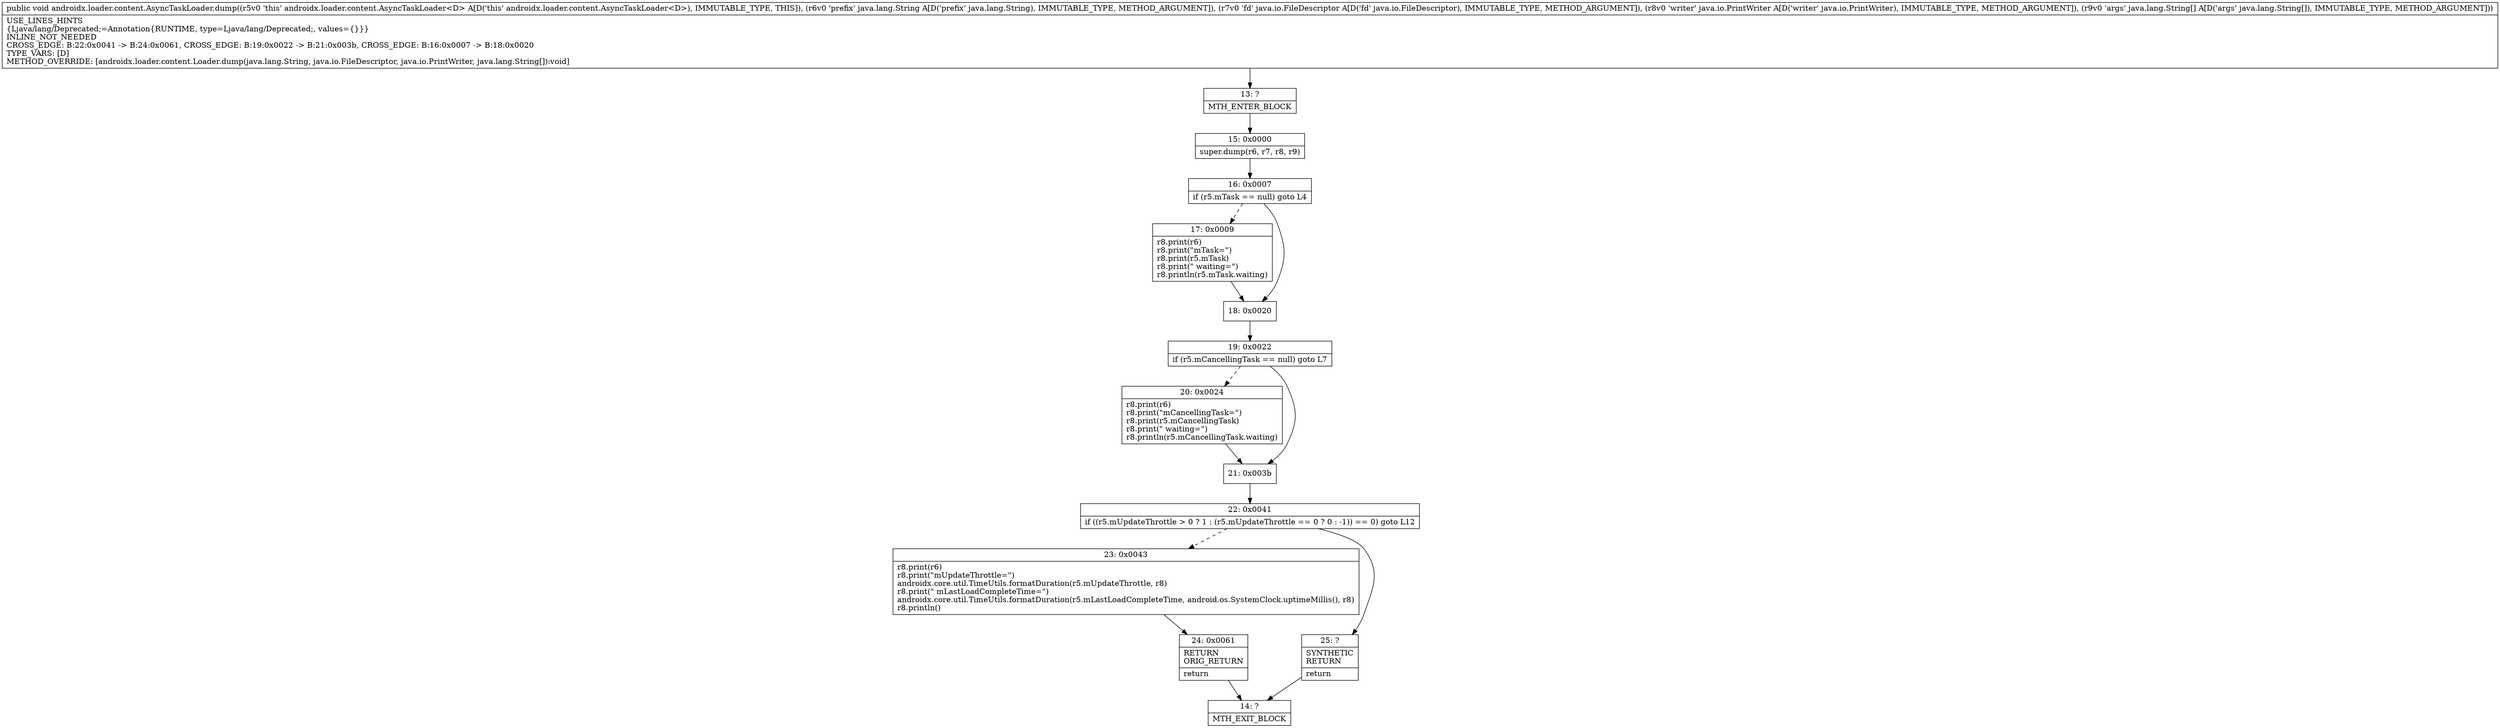digraph "CFG forandroidx.loader.content.AsyncTaskLoader.dump(Ljava\/lang\/String;Ljava\/io\/FileDescriptor;Ljava\/io\/PrintWriter;[Ljava\/lang\/String;)V" {
Node_13 [shape=record,label="{13\:\ ?|MTH_ENTER_BLOCK\l}"];
Node_15 [shape=record,label="{15\:\ 0x0000|super.dump(r6, r7, r8, r9)\l}"];
Node_16 [shape=record,label="{16\:\ 0x0007|if (r5.mTask == null) goto L4\l}"];
Node_17 [shape=record,label="{17\:\ 0x0009|r8.print(r6)\lr8.print(\"mTask=\")\lr8.print(r5.mTask)\lr8.print(\" waiting=\")\lr8.println(r5.mTask.waiting)\l}"];
Node_18 [shape=record,label="{18\:\ 0x0020}"];
Node_19 [shape=record,label="{19\:\ 0x0022|if (r5.mCancellingTask == null) goto L7\l}"];
Node_20 [shape=record,label="{20\:\ 0x0024|r8.print(r6)\lr8.print(\"mCancellingTask=\")\lr8.print(r5.mCancellingTask)\lr8.print(\" waiting=\")\lr8.println(r5.mCancellingTask.waiting)\l}"];
Node_21 [shape=record,label="{21\:\ 0x003b}"];
Node_22 [shape=record,label="{22\:\ 0x0041|if ((r5.mUpdateThrottle \> 0 ? 1 : (r5.mUpdateThrottle == 0 ? 0 : \-1)) == 0) goto L12\l}"];
Node_23 [shape=record,label="{23\:\ 0x0043|r8.print(r6)\lr8.print(\"mUpdateThrottle=\")\landroidx.core.util.TimeUtils.formatDuration(r5.mUpdateThrottle, r8)\lr8.print(\" mLastLoadCompleteTime=\")\landroidx.core.util.TimeUtils.formatDuration(r5.mLastLoadCompleteTime, android.os.SystemClock.uptimeMillis(), r8)\lr8.println()\l}"];
Node_24 [shape=record,label="{24\:\ 0x0061|RETURN\lORIG_RETURN\l|return\l}"];
Node_14 [shape=record,label="{14\:\ ?|MTH_EXIT_BLOCK\l}"];
Node_25 [shape=record,label="{25\:\ ?|SYNTHETIC\lRETURN\l|return\l}"];
MethodNode[shape=record,label="{public void androidx.loader.content.AsyncTaskLoader.dump((r5v0 'this' androidx.loader.content.AsyncTaskLoader\<D\> A[D('this' androidx.loader.content.AsyncTaskLoader\<D\>), IMMUTABLE_TYPE, THIS]), (r6v0 'prefix' java.lang.String A[D('prefix' java.lang.String), IMMUTABLE_TYPE, METHOD_ARGUMENT]), (r7v0 'fd' java.io.FileDescriptor A[D('fd' java.io.FileDescriptor), IMMUTABLE_TYPE, METHOD_ARGUMENT]), (r8v0 'writer' java.io.PrintWriter A[D('writer' java.io.PrintWriter), IMMUTABLE_TYPE, METHOD_ARGUMENT]), (r9v0 'args' java.lang.String[] A[D('args' java.lang.String[]), IMMUTABLE_TYPE, METHOD_ARGUMENT]))  | USE_LINES_HINTS\l\{Ljava\/lang\/Deprecated;=Annotation\{RUNTIME, type=Ljava\/lang\/Deprecated;, values=\{\}\}\}\lINLINE_NOT_NEEDED\lCROSS_EDGE: B:22:0x0041 \-\> B:24:0x0061, CROSS_EDGE: B:19:0x0022 \-\> B:21:0x003b, CROSS_EDGE: B:16:0x0007 \-\> B:18:0x0020\lTYPE_VARS: [D]\lMETHOD_OVERRIDE: [androidx.loader.content.Loader.dump(java.lang.String, java.io.FileDescriptor, java.io.PrintWriter, java.lang.String[]):void]\l}"];
MethodNode -> Node_13;Node_13 -> Node_15;
Node_15 -> Node_16;
Node_16 -> Node_17[style=dashed];
Node_16 -> Node_18;
Node_17 -> Node_18;
Node_18 -> Node_19;
Node_19 -> Node_20[style=dashed];
Node_19 -> Node_21;
Node_20 -> Node_21;
Node_21 -> Node_22;
Node_22 -> Node_23[style=dashed];
Node_22 -> Node_25;
Node_23 -> Node_24;
Node_24 -> Node_14;
Node_25 -> Node_14;
}


